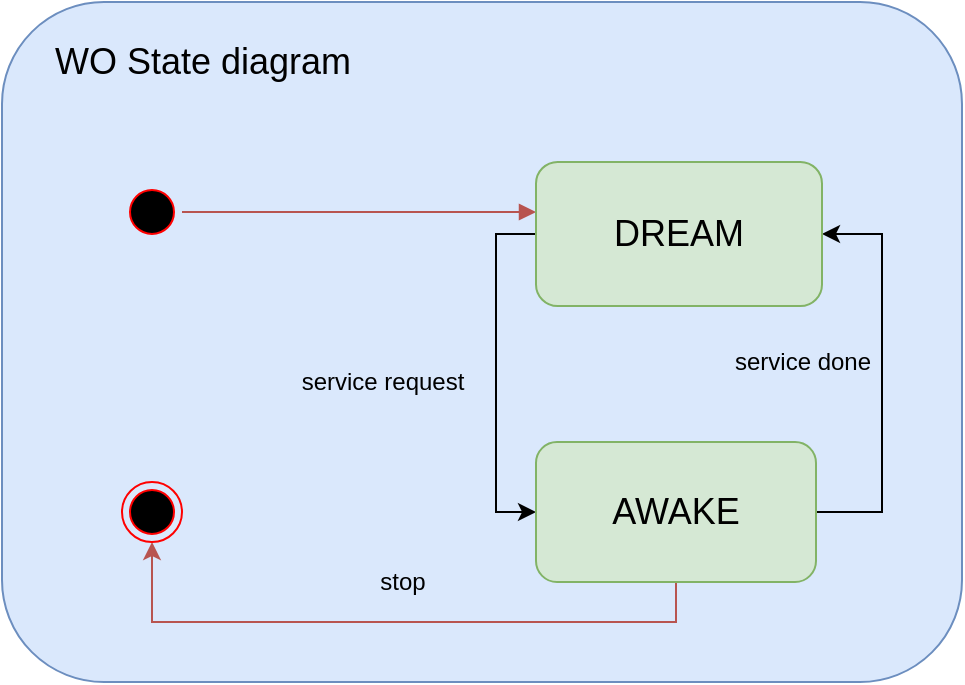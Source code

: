 <mxfile version="18.0.0" type="device"><diagram id="RhIBSGtHckvp5UgXRQm4" name="Page-1"><mxGraphModel dx="863" dy="471" grid="1" gridSize="10" guides="1" tooltips="1" connect="1" arrows="1" fold="1" page="1" pageScale="1" pageWidth="827" pageHeight="1169" math="0" shadow="0"><root><mxCell id="0"/><mxCell id="1" parent="0"/><mxCell id="2TEm0WwrG6xzriyalbCQ-1" value="" style="rounded=1;whiteSpace=wrap;html=1;fillColor=#dae8fc;strokeColor=#6c8ebf;" parent="1" vertex="1"><mxGeometry x="190" y="160" width="480" height="340" as="geometry"/></mxCell><mxCell id="2TEm0WwrG6xzriyalbCQ-2" value="&lt;font style=&quot;font-size: 18px&quot;&gt;WO State diagram&lt;/font&gt;" style="text;html=1;align=center;verticalAlign=middle;resizable=0;points=[];autosize=1;strokeColor=none;" parent="1" vertex="1"><mxGeometry x="210" y="180" width="160" height="20" as="geometry"/></mxCell><mxCell id="2TEm0WwrG6xzriyalbCQ-3" value="" style="ellipse;html=1;shape=startState;fillColor=#000000;strokeColor=#ff0000;" parent="1" vertex="1"><mxGeometry x="250" y="250" width="30" height="30" as="geometry"/></mxCell><mxCell id="2TEm0WwrG6xzriyalbCQ-4" value="" style="edgeStyle=orthogonalEdgeStyle;html=1;verticalAlign=bottom;endArrow=block;strokeColor=#b85450;fillColor=#f8cecc;endFill=1;" parent="1" source="2TEm0WwrG6xzriyalbCQ-3" edge="1"><mxGeometry relative="1" as="geometry"><mxPoint x="457" y="265" as="targetPoint"/></mxGeometry></mxCell><mxCell id="2TEm0WwrG6xzriyalbCQ-12" style="edgeStyle=orthogonalEdgeStyle;rounded=0;orthogonalLoop=1;jettySize=auto;html=1;exitX=0;exitY=0.5;exitDx=0;exitDy=0;entryX=0;entryY=0.5;entryDx=0;entryDy=0;" parent="1" source="2TEm0WwrG6xzriyalbCQ-9" target="2TEm0WwrG6xzriyalbCQ-8" edge="1"><mxGeometry relative="1" as="geometry"><mxPoint x="414" y="297.5" as="sourcePoint"/></mxGeometry></mxCell><mxCell id="2TEm0WwrG6xzriyalbCQ-10" style="edgeStyle=orthogonalEdgeStyle;rounded=0;orthogonalLoop=1;jettySize=auto;html=1;entryX=1;entryY=0.5;entryDx=0;entryDy=0;exitX=1;exitY=0.5;exitDx=0;exitDy=0;" parent="1" source="2TEm0WwrG6xzriyalbCQ-8" target="2TEm0WwrG6xzriyalbCQ-9" edge="1"><mxGeometry relative="1" as="geometry"><mxPoint x="640" y="300" as="targetPoint"/><Array as="points"><mxPoint x="630" y="415"/><mxPoint x="630" y="276"/></Array><mxPoint x="600" y="420" as="sourcePoint"/></mxGeometry></mxCell><mxCell id="2TEm0WwrG6xzriyalbCQ-17" style="edgeStyle=orthogonalEdgeStyle;rounded=0;orthogonalLoop=1;jettySize=auto;html=1;exitX=0.5;exitY=1;exitDx=0;exitDy=0;entryX=0.5;entryY=1;entryDx=0;entryDy=0;fillColor=#f8cecc;strokeColor=#b85450;" parent="1" source="2TEm0WwrG6xzriyalbCQ-8" target="2TEm0WwrG6xzriyalbCQ-16" edge="1"><mxGeometry relative="1" as="geometry"><Array as="points"><mxPoint x="527" y="470"/><mxPoint x="265" y="470"/></Array></mxGeometry></mxCell><mxCell id="2TEm0WwrG6xzriyalbCQ-8" value="&lt;font style=&quot;font-size: 18px&quot;&gt;AWAKE&lt;/font&gt;" style="rounded=1;whiteSpace=wrap;html=1;fillColor=#d5e8d4;strokeColor=#82b366;" parent="1" vertex="1"><mxGeometry x="457" y="380" width="140" height="70" as="geometry"/></mxCell><mxCell id="2TEm0WwrG6xzriyalbCQ-9" value="&lt;font style=&quot;font-size: 18px&quot;&gt;DREAM&lt;/font&gt;" style="rounded=1;whiteSpace=wrap;html=1;fillColor=#d5e8d4;strokeColor=#82b366;" parent="1" vertex="1"><mxGeometry x="457" y="240" width="143" height="72" as="geometry"/></mxCell><mxCell id="2TEm0WwrG6xzriyalbCQ-11" value="service done" style="text;html=1;align=center;verticalAlign=middle;resizable=0;points=[];autosize=1;strokeColor=none;" parent="1" vertex="1"><mxGeometry x="550" y="330" width="80" height="20" as="geometry"/></mxCell><mxCell id="2TEm0WwrG6xzriyalbCQ-15" value="service request" style="text;html=1;align=center;verticalAlign=middle;resizable=0;points=[];autosize=1;strokeColor=none;" parent="1" vertex="1"><mxGeometry x="330" y="340" width="100" height="20" as="geometry"/></mxCell><mxCell id="2TEm0WwrG6xzriyalbCQ-16" value="" style="ellipse;html=1;shape=endState;fillColor=#000000;strokeColor=#ff0000;" parent="1" vertex="1"><mxGeometry x="250" y="400" width="30" height="30" as="geometry"/></mxCell><mxCell id="559007p9R9VZemq5q7ze-1" value="stop" style="text;html=1;align=center;verticalAlign=middle;resizable=0;points=[];autosize=1;strokeColor=none;fillColor=none;" parent="1" vertex="1"><mxGeometry x="370" y="440" width="40" height="20" as="geometry"/></mxCell></root></mxGraphModel></diagram></mxfile>